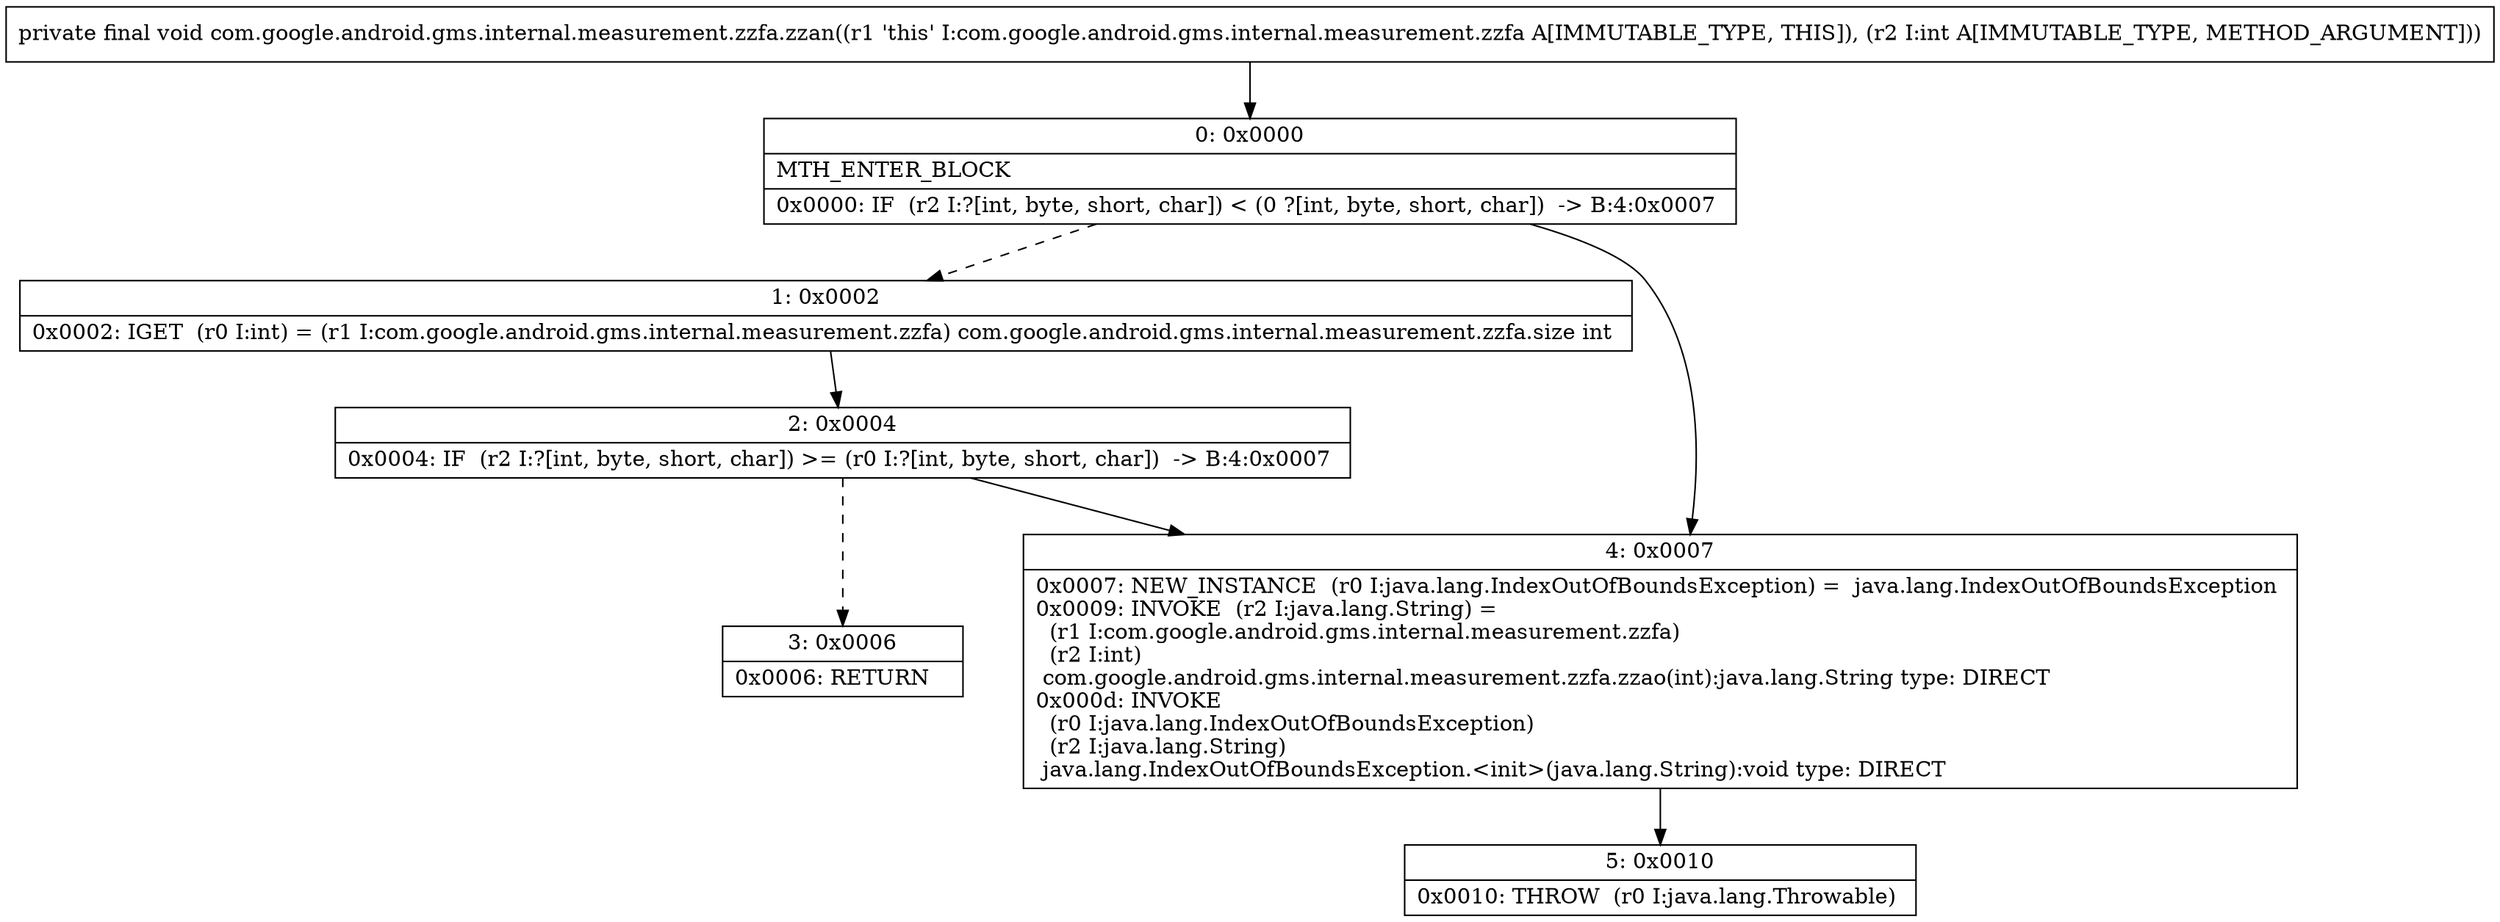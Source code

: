 digraph "CFG forcom.google.android.gms.internal.measurement.zzfa.zzan(I)V" {
Node_0 [shape=record,label="{0\:\ 0x0000|MTH_ENTER_BLOCK\l|0x0000: IF  (r2 I:?[int, byte, short, char]) \< (0 ?[int, byte, short, char])  \-\> B:4:0x0007 \l}"];
Node_1 [shape=record,label="{1\:\ 0x0002|0x0002: IGET  (r0 I:int) = (r1 I:com.google.android.gms.internal.measurement.zzfa) com.google.android.gms.internal.measurement.zzfa.size int \l}"];
Node_2 [shape=record,label="{2\:\ 0x0004|0x0004: IF  (r2 I:?[int, byte, short, char]) \>= (r0 I:?[int, byte, short, char])  \-\> B:4:0x0007 \l}"];
Node_3 [shape=record,label="{3\:\ 0x0006|0x0006: RETURN   \l}"];
Node_4 [shape=record,label="{4\:\ 0x0007|0x0007: NEW_INSTANCE  (r0 I:java.lang.IndexOutOfBoundsException) =  java.lang.IndexOutOfBoundsException \l0x0009: INVOKE  (r2 I:java.lang.String) = \l  (r1 I:com.google.android.gms.internal.measurement.zzfa)\l  (r2 I:int)\l com.google.android.gms.internal.measurement.zzfa.zzao(int):java.lang.String type: DIRECT \l0x000d: INVOKE  \l  (r0 I:java.lang.IndexOutOfBoundsException)\l  (r2 I:java.lang.String)\l java.lang.IndexOutOfBoundsException.\<init\>(java.lang.String):void type: DIRECT \l}"];
Node_5 [shape=record,label="{5\:\ 0x0010|0x0010: THROW  (r0 I:java.lang.Throwable) \l}"];
MethodNode[shape=record,label="{private final void com.google.android.gms.internal.measurement.zzfa.zzan((r1 'this' I:com.google.android.gms.internal.measurement.zzfa A[IMMUTABLE_TYPE, THIS]), (r2 I:int A[IMMUTABLE_TYPE, METHOD_ARGUMENT])) }"];
MethodNode -> Node_0;
Node_0 -> Node_1[style=dashed];
Node_0 -> Node_4;
Node_1 -> Node_2;
Node_2 -> Node_3[style=dashed];
Node_2 -> Node_4;
Node_4 -> Node_5;
}

